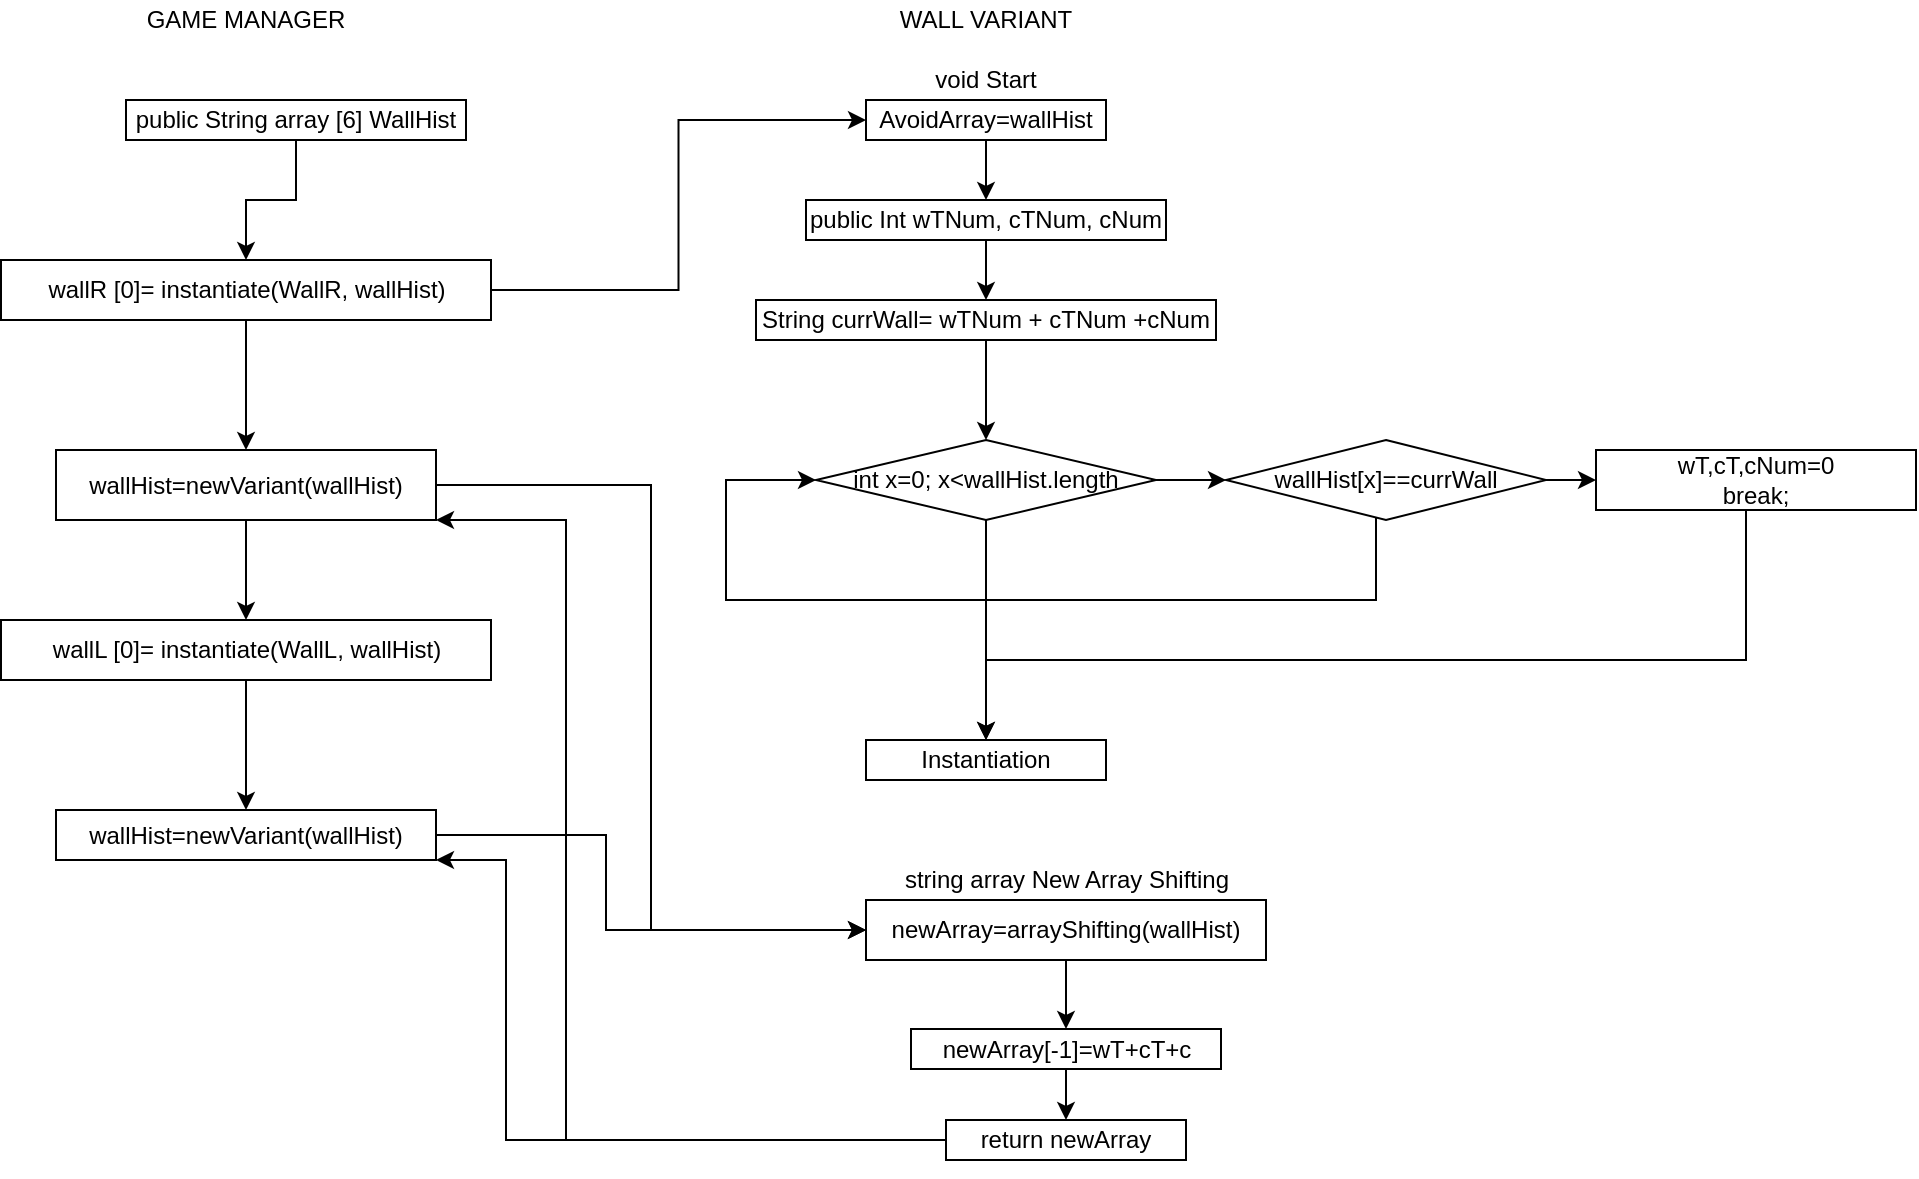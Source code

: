 <mxfile version="14.9.2" type="device"><diagram id="C5RBs43oDa-KdzZeNtuy" name="Page-1"><mxGraphModel dx="1083" dy="566" grid="1" gridSize="10" guides="1" tooltips="1" connect="1" arrows="1" fold="1" page="1" pageScale="1" pageWidth="827" pageHeight="1169" math="0" shadow="0"><root><mxCell id="WIyWlLk6GJQsqaUBKTNV-0"/><mxCell id="WIyWlLk6GJQsqaUBKTNV-1" parent="WIyWlLk6GJQsqaUBKTNV-0"/><mxCell id="ujXpd4gQPmeXvOlNxYw3-0" value="GAME MANAGER" style="text;html=1;strokeColor=none;fillColor=none;align=center;verticalAlign=middle;whiteSpace=wrap;rounded=0;" parent="WIyWlLk6GJQsqaUBKTNV-1" vertex="1"><mxGeometry x="90" y="60" width="120" height="20" as="geometry"/></mxCell><mxCell id="ujXpd4gQPmeXvOlNxYw3-4" value="WALL VARIANT" style="text;html=1;strokeColor=none;fillColor=none;align=center;verticalAlign=middle;whiteSpace=wrap;rounded=0;" parent="WIyWlLk6GJQsqaUBKTNV-1" vertex="1"><mxGeometry x="455" y="60" width="130" height="20" as="geometry"/></mxCell><mxCell id="ujXpd4gQPmeXvOlNxYw3-37" value="" style="edgeStyle=orthogonalEdgeStyle;rounded=0;orthogonalLoop=1;jettySize=auto;html=1;" parent="WIyWlLk6GJQsqaUBKTNV-1" source="ujXpd4gQPmeXvOlNxYw3-5" target="ujXpd4gQPmeXvOlNxYw3-36" edge="1"><mxGeometry relative="1" as="geometry"/></mxCell><mxCell id="ujXpd4gQPmeXvOlNxYw3-5" value="public Int wTNum, cTNum, cNum" style="rounded=0;whiteSpace=wrap;html=1;" parent="WIyWlLk6GJQsqaUBKTNV-1" vertex="1"><mxGeometry x="430" y="160" width="180" height="20" as="geometry"/></mxCell><mxCell id="ujXpd4gQPmeXvOlNxYw3-46" value="" style="edgeStyle=orthogonalEdgeStyle;rounded=0;orthogonalLoop=1;jettySize=auto;html=1;" parent="WIyWlLk6GJQsqaUBKTNV-1" source="ujXpd4gQPmeXvOlNxYw3-36" target="ujXpd4gQPmeXvOlNxYw3-28" edge="1"><mxGeometry relative="1" as="geometry"/></mxCell><mxCell id="ujXpd4gQPmeXvOlNxYw3-36" value="String currWall= wTNum + cTNum +cNum" style="rounded=0;whiteSpace=wrap;html=1;" parent="WIyWlLk6GJQsqaUBKTNV-1" vertex="1"><mxGeometry x="405" y="210" width="230" height="20" as="geometry"/></mxCell><mxCell id="ujXpd4gQPmeXvOlNxYw3-8" value="Instantiation" style="whiteSpace=wrap;html=1;" parent="WIyWlLk6GJQsqaUBKTNV-1" vertex="1"><mxGeometry x="460" y="430" width="120" height="20" as="geometry"/></mxCell><mxCell id="ujXpd4gQPmeXvOlNxYw3-18" style="edgeStyle=orthogonalEdgeStyle;rounded=0;orthogonalLoop=1;jettySize=auto;html=1;entryX=0;entryY=0.5;entryDx=0;entryDy=0;" parent="WIyWlLk6GJQsqaUBKTNV-1" source="ujXpd4gQPmeXvOlNxYw3-13" target="ujXpd4gQPmeXvOlNxYw3-17" edge="1"><mxGeometry relative="1" as="geometry"/></mxCell><mxCell id="0J_wA39NE6P_FV6yCS7U-6" style="edgeStyle=orthogonalEdgeStyle;rounded=0;orthogonalLoop=1;jettySize=auto;html=1;" parent="WIyWlLk6GJQsqaUBKTNV-1" source="ujXpd4gQPmeXvOlNxYw3-13" target="0J_wA39NE6P_FV6yCS7U-1" edge="1"><mxGeometry relative="1" as="geometry"/></mxCell><mxCell id="ujXpd4gQPmeXvOlNxYw3-13" value="wallR [0]= instantiate(WallR, wallHist)" style="rounded=0;whiteSpace=wrap;html=1;" parent="WIyWlLk6GJQsqaUBKTNV-1" vertex="1"><mxGeometry x="27.5" y="190" width="245" height="30" as="geometry"/></mxCell><mxCell id="FNyPmjamaFfCcPi3mPDB-5" value="" style="edgeStyle=orthogonalEdgeStyle;rounded=0;orthogonalLoop=1;jettySize=auto;html=1;" edge="1" parent="WIyWlLk6GJQsqaUBKTNV-1" source="ujXpd4gQPmeXvOlNxYw3-30" target="FNyPmjamaFfCcPi3mPDB-4"><mxGeometry relative="1" as="geometry"/></mxCell><mxCell id="ujXpd4gQPmeXvOlNxYw3-30" value="wallL [0]= instantiate(WallL, wallHist)" style="rounded=0;whiteSpace=wrap;html=1;" parent="WIyWlLk6GJQsqaUBKTNV-1" vertex="1"><mxGeometry x="27.5" y="370" width="245" height="30" as="geometry"/></mxCell><mxCell id="ujXpd4gQPmeXvOlNxYw3-15" style="edgeStyle=orthogonalEdgeStyle;rounded=0;orthogonalLoop=1;jettySize=auto;html=1;" parent="WIyWlLk6GJQsqaUBKTNV-1" source="ujXpd4gQPmeXvOlNxYw3-14" target="ujXpd4gQPmeXvOlNxYw3-13" edge="1"><mxGeometry relative="1" as="geometry"/></mxCell><mxCell id="ujXpd4gQPmeXvOlNxYw3-14" value="public String array [6] WallHist" style="rounded=0;whiteSpace=wrap;html=1;" parent="WIyWlLk6GJQsqaUBKTNV-1" vertex="1"><mxGeometry x="90" y="110" width="170" height="20" as="geometry"/></mxCell><mxCell id="ujXpd4gQPmeXvOlNxYw3-19" style="edgeStyle=orthogonalEdgeStyle;rounded=0;orthogonalLoop=1;jettySize=auto;html=1;" parent="WIyWlLk6GJQsqaUBKTNV-1" source="ujXpd4gQPmeXvOlNxYw3-17" target="ujXpd4gQPmeXvOlNxYw3-5" edge="1"><mxGeometry relative="1" as="geometry"/></mxCell><mxCell id="ujXpd4gQPmeXvOlNxYw3-17" value="AvoidArray=wallHist" style="rounded=0;whiteSpace=wrap;html=1;" parent="WIyWlLk6GJQsqaUBKTNV-1" vertex="1"><mxGeometry x="460" y="110" width="120" height="20" as="geometry"/></mxCell><mxCell id="ujXpd4gQPmeXvOlNxYw3-34" style="edgeStyle=orthogonalEdgeStyle;rounded=0;orthogonalLoop=1;jettySize=auto;html=1;" parent="WIyWlLk6GJQsqaUBKTNV-1" source="ujXpd4gQPmeXvOlNxYw3-28" target="ujXpd4gQPmeXvOlNxYw3-35" edge="1"><mxGeometry relative="1" as="geometry"><mxPoint x="670" y="230" as="targetPoint"/></mxGeometry></mxCell><mxCell id="ujXpd4gQPmeXvOlNxYw3-47" style="edgeStyle=orthogonalEdgeStyle;rounded=0;orthogonalLoop=1;jettySize=auto;html=1;entryX=0.5;entryY=0;entryDx=0;entryDy=0;" parent="WIyWlLk6GJQsqaUBKTNV-1" source="ujXpd4gQPmeXvOlNxYw3-28" target="ujXpd4gQPmeXvOlNxYw3-8" edge="1"><mxGeometry relative="1" as="geometry"/></mxCell><mxCell id="ujXpd4gQPmeXvOlNxYw3-28" value="int x=0; x&amp;lt;wallHist.length" style="rhombus;whiteSpace=wrap;html=1;" parent="WIyWlLk6GJQsqaUBKTNV-1" vertex="1"><mxGeometry x="435" y="280" width="170" height="40" as="geometry"/></mxCell><mxCell id="ujXpd4gQPmeXvOlNxYw3-45" value="" style="edgeStyle=orthogonalEdgeStyle;rounded=0;orthogonalLoop=1;jettySize=auto;html=1;" parent="WIyWlLk6GJQsqaUBKTNV-1" source="ujXpd4gQPmeXvOlNxYw3-35" target="ujXpd4gQPmeXvOlNxYw3-44" edge="1"><mxGeometry relative="1" as="geometry"/></mxCell><mxCell id="ujXpd4gQPmeXvOlNxYw3-48" style="edgeStyle=orthogonalEdgeStyle;rounded=0;orthogonalLoop=1;jettySize=auto;html=1;" parent="WIyWlLk6GJQsqaUBKTNV-1" source="ujXpd4gQPmeXvOlNxYw3-35" target="ujXpd4gQPmeXvOlNxYw3-28" edge="1"><mxGeometry relative="1" as="geometry"><mxPoint x="520" y="430" as="targetPoint"/><Array as="points"><mxPoint x="715" y="360"/><mxPoint x="390" y="360"/><mxPoint x="390" y="300"/></Array></mxGeometry></mxCell><mxCell id="ujXpd4gQPmeXvOlNxYw3-35" value="wallHist[x]==currWall" style="rhombus;whiteSpace=wrap;html=1;" parent="WIyWlLk6GJQsqaUBKTNV-1" vertex="1"><mxGeometry x="640" y="280" width="160" height="40" as="geometry"/></mxCell><mxCell id="ujXpd4gQPmeXvOlNxYw3-50" style="edgeStyle=orthogonalEdgeStyle;rounded=0;orthogonalLoop=1;jettySize=auto;html=1;" parent="WIyWlLk6GJQsqaUBKTNV-1" source="ujXpd4gQPmeXvOlNxYw3-44" target="ujXpd4gQPmeXvOlNxYw3-8" edge="1"><mxGeometry relative="1" as="geometry"><mxPoint x="950" y="520" as="targetPoint"/><Array as="points"><mxPoint x="900" y="390"/><mxPoint x="520" y="390"/></Array></mxGeometry></mxCell><mxCell id="ujXpd4gQPmeXvOlNxYw3-44" value="wT,cT,cNum=0&lt;br&gt;break;" style="rounded=0;whiteSpace=wrap;html=1;" parent="WIyWlLk6GJQsqaUBKTNV-1" vertex="1"><mxGeometry x="825" y="285" width="160" height="30" as="geometry"/></mxCell><mxCell id="0J_wA39NE6P_FV6yCS7U-10" value="" style="edgeStyle=orthogonalEdgeStyle;rounded=0;orthogonalLoop=1;jettySize=auto;html=1;" parent="WIyWlLk6GJQsqaUBKTNV-1" source="0J_wA39NE6P_FV6yCS7U-0" target="0J_wA39NE6P_FV6yCS7U-9" edge="1"><mxGeometry relative="1" as="geometry"/></mxCell><mxCell id="0J_wA39NE6P_FV6yCS7U-0" value="newArray=arrayShifting(wallHist)" style="rounded=0;whiteSpace=wrap;html=1;" parent="WIyWlLk6GJQsqaUBKTNV-1" vertex="1"><mxGeometry x="460" y="510" width="200" height="30" as="geometry"/></mxCell><mxCell id="0J_wA39NE6P_FV6yCS7U-5" style="edgeStyle=orthogonalEdgeStyle;rounded=0;orthogonalLoop=1;jettySize=auto;html=1;entryX=0;entryY=0.5;entryDx=0;entryDy=0;" parent="WIyWlLk6GJQsqaUBKTNV-1" source="0J_wA39NE6P_FV6yCS7U-1" target="0J_wA39NE6P_FV6yCS7U-0" edge="1"><mxGeometry relative="1" as="geometry"/></mxCell><mxCell id="0J_wA39NE6P_FV6yCS7U-7" style="edgeStyle=orthogonalEdgeStyle;rounded=0;orthogonalLoop=1;jettySize=auto;html=1;" parent="WIyWlLk6GJQsqaUBKTNV-1" source="0J_wA39NE6P_FV6yCS7U-1" target="ujXpd4gQPmeXvOlNxYw3-30" edge="1"><mxGeometry relative="1" as="geometry"/></mxCell><mxCell id="0J_wA39NE6P_FV6yCS7U-1" value="wallHist=newVariant(wallHist)" style="rounded=0;whiteSpace=wrap;html=1;" parent="WIyWlLk6GJQsqaUBKTNV-1" vertex="1"><mxGeometry x="55" y="285" width="190" height="35" as="geometry"/></mxCell><mxCell id="0J_wA39NE6P_FV6yCS7U-2" value="void Start" style="text;html=1;strokeColor=none;fillColor=none;align=center;verticalAlign=middle;whiteSpace=wrap;rounded=0;" parent="WIyWlLk6GJQsqaUBKTNV-1" vertex="1"><mxGeometry x="480" y="90" width="80" height="20" as="geometry"/></mxCell><mxCell id="0J_wA39NE6P_FV6yCS7U-4" value="string array New Array Shifting" style="text;html=1;strokeColor=none;fillColor=none;align=center;verticalAlign=middle;whiteSpace=wrap;rounded=0;" parent="WIyWlLk6GJQsqaUBKTNV-1" vertex="1"><mxGeometry x="467.5" y="490" width="185" height="20" as="geometry"/></mxCell><mxCell id="0J_wA39NE6P_FV6yCS7U-8" style="edgeStyle=orthogonalEdgeStyle;rounded=0;orthogonalLoop=1;jettySize=auto;html=1;exitX=0.5;exitY=1;exitDx=0;exitDy=0;" parent="WIyWlLk6GJQsqaUBKTNV-1" source="0J_wA39NE6P_FV6yCS7U-4" target="0J_wA39NE6P_FV6yCS7U-4" edge="1"><mxGeometry relative="1" as="geometry"/></mxCell><mxCell id="FNyPmjamaFfCcPi3mPDB-1" value="" style="edgeStyle=orthogonalEdgeStyle;rounded=0;orthogonalLoop=1;jettySize=auto;html=1;" edge="1" parent="WIyWlLk6GJQsqaUBKTNV-1" source="0J_wA39NE6P_FV6yCS7U-9" target="FNyPmjamaFfCcPi3mPDB-0"><mxGeometry relative="1" as="geometry"/></mxCell><mxCell id="0J_wA39NE6P_FV6yCS7U-9" value="newArray[-1]=wT+cT+c" style="whiteSpace=wrap;html=1;rounded=0;" parent="WIyWlLk6GJQsqaUBKTNV-1" vertex="1"><mxGeometry x="482.5" y="574.5" width="155" height="20" as="geometry"/></mxCell><mxCell id="FNyPmjamaFfCcPi3mPDB-2" style="edgeStyle=orthogonalEdgeStyle;rounded=0;orthogonalLoop=1;jettySize=auto;html=1;" edge="1" parent="WIyWlLk6GJQsqaUBKTNV-1" source="FNyPmjamaFfCcPi3mPDB-0" target="0J_wA39NE6P_FV6yCS7U-1"><mxGeometry relative="1" as="geometry"><mxPoint x="310" y="340" as="targetPoint"/><Array as="points"><mxPoint x="310" y="630"/><mxPoint x="310" y="320"/></Array></mxGeometry></mxCell><mxCell id="FNyPmjamaFfCcPi3mPDB-7" style="edgeStyle=orthogonalEdgeStyle;rounded=0;orthogonalLoop=1;jettySize=auto;html=1;" edge="1" parent="WIyWlLk6GJQsqaUBKTNV-1" source="FNyPmjamaFfCcPi3mPDB-0" target="FNyPmjamaFfCcPi3mPDB-4"><mxGeometry relative="1" as="geometry"><Array as="points"><mxPoint x="280" y="630"/><mxPoint x="280" y="490"/></Array></mxGeometry></mxCell><mxCell id="FNyPmjamaFfCcPi3mPDB-0" value="return newArray" style="whiteSpace=wrap;html=1;rounded=0;" vertex="1" parent="WIyWlLk6GJQsqaUBKTNV-1"><mxGeometry x="500" y="620" width="120" height="20" as="geometry"/></mxCell><mxCell id="FNyPmjamaFfCcPi3mPDB-3" style="edgeStyle=orthogonalEdgeStyle;rounded=0;orthogonalLoop=1;jettySize=auto;html=1;exitX=0.5;exitY=1;exitDx=0;exitDy=0;" edge="1" parent="WIyWlLk6GJQsqaUBKTNV-1" source="FNyPmjamaFfCcPi3mPDB-0" target="FNyPmjamaFfCcPi3mPDB-0"><mxGeometry relative="1" as="geometry"/></mxCell><mxCell id="FNyPmjamaFfCcPi3mPDB-6" style="edgeStyle=orthogonalEdgeStyle;rounded=0;orthogonalLoop=1;jettySize=auto;html=1;" edge="1" parent="WIyWlLk6GJQsqaUBKTNV-1" source="FNyPmjamaFfCcPi3mPDB-4" target="0J_wA39NE6P_FV6yCS7U-0"><mxGeometry relative="1" as="geometry"><Array as="points"><mxPoint x="330" y="478"/><mxPoint x="330" y="525"/></Array></mxGeometry></mxCell><mxCell id="FNyPmjamaFfCcPi3mPDB-4" value="&lt;span&gt;wallHist=newVariant(wallHist)&lt;/span&gt;" style="whiteSpace=wrap;html=1;rounded=0;" vertex="1" parent="WIyWlLk6GJQsqaUBKTNV-1"><mxGeometry x="55" y="465" width="190" height="25" as="geometry"/></mxCell></root></mxGraphModel></diagram></mxfile>